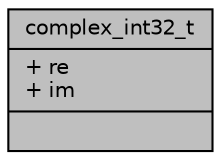 digraph "complex_int32_t"
{
 // LATEX_PDF_SIZE
  edge [fontname="Helvetica",fontsize="10",labelfontname="Helvetica",labelfontsize="10"];
  node [fontname="Helvetica",fontsize="10",shape=record];
  Node1 [label="{complex_int32_t\n|+ re\l+ im\l|}",height=0.2,width=0.4,color="black", fillcolor="grey75", style="filled", fontcolor="black",tooltip="Defines 64-bit complex structure; both real part and image part have 32 bit width."];
}
